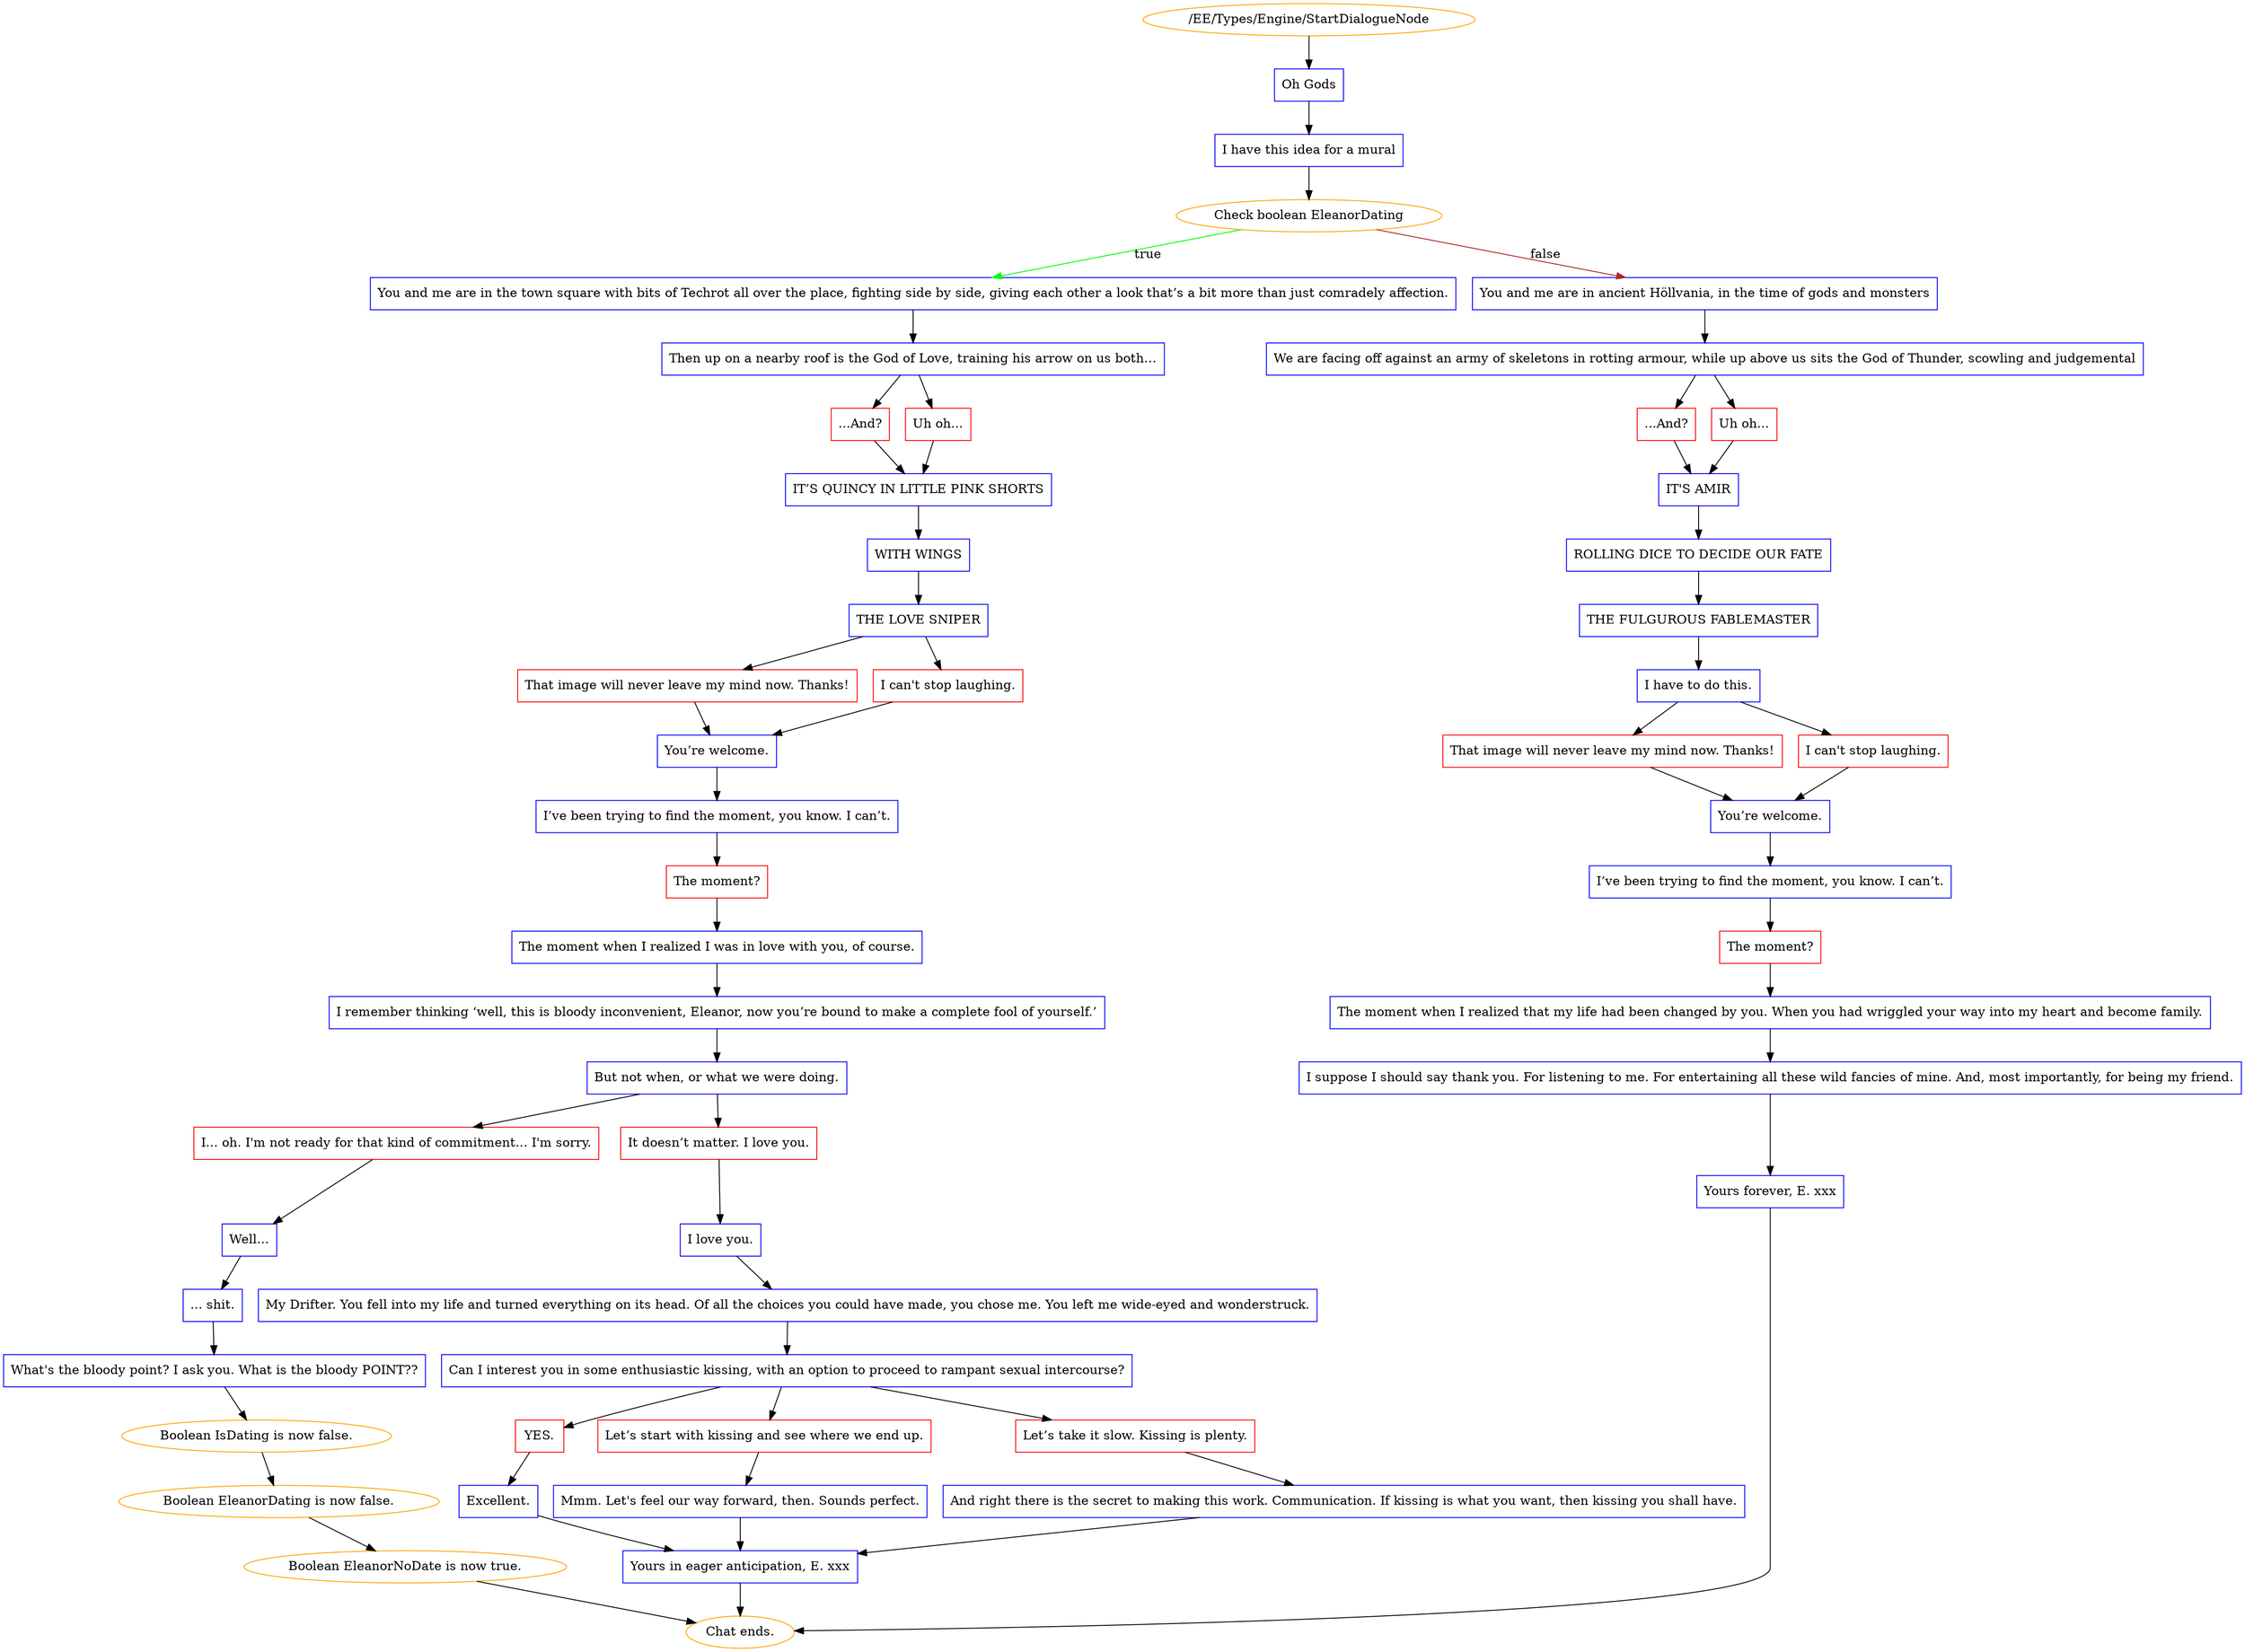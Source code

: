 digraph {
	2762 [label="/EE/Types/Engine/StartDialogueNode",color=orange];
		2762 -> 2763;
	2763 [label="Oh Gods",shape=box,color=blue];
		2763 -> 2764;
	2764 [label="I have this idea for a mural",shape=box,color=blue];
		2764 -> 2765;
	2765 [label="Check boolean EleanorDating",color=orange];
		2765 -> 2766 [label=true,color=green];
		2765 -> 2767 [label=false,color=brown];
	2766 [label="You and me are in the town square with bits of Techrot all over the place, fighting side by side, giving each other a look that’s a bit more than just comradely affection.",shape=box,color=blue];
		2766 -> 2768;
	2767 [label="You and me are in ancient Höllvania, in the time of gods and monsters",shape=box,color=blue];
		2767 -> 2769;
	2768 [label="Then up on a nearby roof is the God of Love, training his arrow on us both…",shape=box,color=blue];
		2768 -> 2770;
		2768 -> 2771;
	2769 [label="We are facing off against an army of skeletons in rotting armour, while up above us sits the God of Thunder, scowling and judgemental",shape=box,color=blue];
		2769 -> 2773;
		2769 -> 2775;
	2770 [label="...And?",shape=box,color=red];
		2770 -> 2772;
	2771 [label="Uh oh...",shape=box,color=red];
		2771 -> 2772;
	2773 [label="...And?",shape=box,color=red];
		2773 -> 2774;
	2775 [label="Uh oh...",shape=box,color=red];
		2775 -> 2774;
	2772 [label="IT’S QUINCY IN LITTLE PINK SHORTS",shape=box,color=blue];
		2772 -> 2776;
	2774 [label="IT'S AMIR",shape=box,color=blue];
		2774 -> 2778;
	2776 [label="WITH WINGS",shape=box,color=blue];
		2776 -> 2777;
	2778 [label="ROLLING DICE TO DECIDE OUR FATE",shape=box,color=blue];
		2778 -> 2779;
	2777 [label="THE LOVE SNIPER",shape=box,color=blue];
		2777 -> 2780;
		2777 -> 2781;
	2779 [label="THE FULGUROUS FABLEMASTER",shape=box,color=blue];
		2779 -> 2786;
	2780 [label="That image will never leave my mind now. Thanks!",shape=box,color=red];
		2780 -> 2782;
	2781 [label="I can't stop laughing.",shape=box,color=red];
		2781 -> 2782;
	2786 [label="I have to do this.",shape=box,color=blue];
		2786 -> 2783;
		2786 -> 2784;
	2782 [label="You’re welcome.",shape=box,color=blue];
		2782 -> 2788;
	2783 [label="That image will never leave my mind now. Thanks!",shape=box,color=red];
		2783 -> 2785;
	2784 [label="I can't stop laughing.",shape=box,color=red];
		2784 -> 2785;
	2788 [label="I’ve been trying to find the moment, you know. I can’t.",shape=box,color=blue];
		2788 -> 2789;
	2785 [label="You’re welcome.",shape=box,color=blue];
		2785 -> 2787;
	2789 [label="The moment?",shape=box,color=red];
		2789 -> 2791;
	2787 [label="I’ve been trying to find the moment, you know. I can’t.",shape=box,color=blue];
		2787 -> 2790;
	2791 [label="The moment when I realized I was in love with you, of course.",shape=box,color=blue];
		2791 -> 2792;
	2790 [label="The moment?",shape=box,color=red];
		2790 -> 2795;
	2792 [label="I remember thinking ‘well, this is bloody inconvenient, Eleanor, now you’re bound to make a complete fool of yourself.’",shape=box,color=blue];
		2792 -> 2793;
	2795 [label="The moment when I realized that my life had been changed by you. When you had wriggled your way into my heart and become family.",shape=box,color=blue];
		2795 -> 2794;
	2793 [label="But not when, or what we were doing.",shape=box,color=blue];
		2793 -> 2797;
		2793 -> 2798;
	2794 [label="I suppose I should say thank you. For listening to me. For entertaining all these wild fancies of mine. And, most importantly, for being my friend.",shape=box,color=blue];
		2794 -> 2796;
	2797 [label="I... oh. I'm not ready for that kind of commitment... I'm sorry.",shape=box,color=red];
		2797 -> 2800;
	2798 [label="It doesn’t matter. I love you.",shape=box,color=red];
		2798 -> 2801;
	2796 [label="Yours forever, E. xxx",shape=box,color=blue];
		2796 -> "Chat ends.";
	2800 [label="Well...",shape=box,color=blue];
		2800 -> 2802;
	2801 [label="I love you.",shape=box,color=blue];
		2801 -> 2804;
	"Chat ends." [color=orange];
	2802 [label="... shit.",shape=box,color=blue];
		2802 -> 2803;
	2804 [label="My Drifter. You fell into my life and turned everything on its head. Of all the choices you could have made, you chose me. You left me wide-eyed and wonderstruck.",shape=box,color=blue];
		2804 -> 2805;
	2803 [label="What's the bloody point? I ask you. What is the bloody POINT??",shape=box,color=blue];
		2803 -> 2806;
	2805 [label="Can I interest you in some enthusiastic kissing, with an option to proceed to rampant sexual intercourse?",shape=box,color=blue];
		2805 -> 2810;
		2805 -> 2811;
		2805 -> 2812;
	2806 [label="Boolean IsDating is now false.",color=orange];
		2806 -> 2807;
	2810 [label="YES.",shape=box,color=red];
		2810 -> 2813;
	2811 [label="Let’s start with kissing and see where we end up.",shape=box,color=red];
		2811 -> 2814;
	2812 [label="Let’s take it slow. Kissing is plenty.",shape=box,color=red];
		2812 -> 2;
	2807 [label="Boolean EleanorDating is now false.",color=orange];
		2807 -> 2808;
	2813 [label="Excellent.",shape=box,color=blue];
		2813 -> 805;
	2814 [label="Mmm. Let's feel our way forward, then. Sounds perfect.",shape=box,color=blue];
		2814 -> 805;
	2 [label="And right there is the secret to making this work. Communication. If kissing is what you want, then kissing you shall have.",shape=box,color=blue];
		2 -> 805;
	2808 [label="Boolean EleanorNoDate is now true.",color=orange];
		2808 -> "Chat ends.";
	805 [label="Yours in eager anticipation, E. xxx",shape=box,color=blue];
		805 -> "Chat ends.";
	"Chat ends." [color=orange];
	"Chat ends." [color=orange];
}